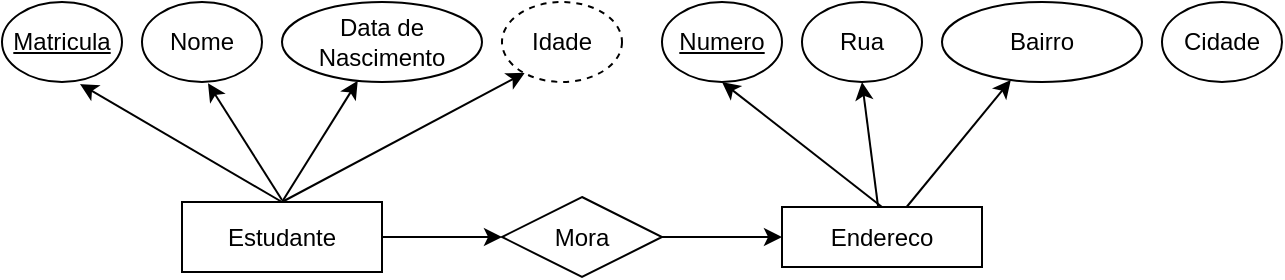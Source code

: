<mxfile version="15.2.7" type="github">
  <diagram id="z8tA9fzvjswGwNnZUVDG" name="Page-1">
    <mxGraphModel dx="825" dy="479" grid="1" gridSize="10" guides="1" tooltips="1" connect="1" arrows="1" fold="1" page="1" pageScale="1" pageWidth="850" pageHeight="1100" math="0" shadow="0">
      <root>
        <mxCell id="0" />
        <mxCell id="1" parent="0" />
        <mxCell id="SYFXpM9oOOUhwHKFrdhU-8" style="edgeStyle=orthogonalEdgeStyle;rounded=0;orthogonalLoop=1;jettySize=auto;html=1;exitX=1;exitY=0.5;exitDx=0;exitDy=0;entryX=0;entryY=0.5;entryDx=0;entryDy=0;" parent="1" source="SYFXpM9oOOUhwHKFrdhU-1" target="SYFXpM9oOOUhwHKFrdhU-6" edge="1">
          <mxGeometry relative="1" as="geometry" />
        </mxCell>
        <mxCell id="vOYP6_2Ntmlg7tgbJxV--3" style="edgeStyle=none;rounded=0;orthogonalLoop=1;jettySize=auto;html=1;exitX=0.5;exitY=0;exitDx=0;exitDy=0;entryX=0.65;entryY=1.025;entryDx=0;entryDy=0;entryPerimeter=0;" edge="1" parent="1" source="SYFXpM9oOOUhwHKFrdhU-1" target="SYFXpM9oOOUhwHKFrdhU-2">
          <mxGeometry relative="1" as="geometry" />
        </mxCell>
        <mxCell id="vOYP6_2Ntmlg7tgbJxV--4" style="edgeStyle=none;rounded=0;orthogonalLoop=1;jettySize=auto;html=1;entryX=0.55;entryY=1.015;entryDx=0;entryDy=0;entryPerimeter=0;" edge="1" parent="1" target="SYFXpM9oOOUhwHKFrdhU-3">
          <mxGeometry relative="1" as="geometry">
            <mxPoint x="260" y="369" as="sourcePoint" />
          </mxGeometry>
        </mxCell>
        <mxCell id="vOYP6_2Ntmlg7tgbJxV--5" style="edgeStyle=none;rounded=0;orthogonalLoop=1;jettySize=auto;html=1;exitX=0.5;exitY=0;exitDx=0;exitDy=0;" edge="1" parent="1" source="SYFXpM9oOOUhwHKFrdhU-1" target="SYFXpM9oOOUhwHKFrdhU-4">
          <mxGeometry relative="1" as="geometry" />
        </mxCell>
        <mxCell id="vOYP6_2Ntmlg7tgbJxV--6" style="edgeStyle=none;rounded=0;orthogonalLoop=1;jettySize=auto;html=1;exitX=0.5;exitY=0;exitDx=0;exitDy=0;entryX=0.19;entryY=0.885;entryDx=0;entryDy=0;entryPerimeter=0;" edge="1" parent="1" source="SYFXpM9oOOUhwHKFrdhU-1" target="SYFXpM9oOOUhwHKFrdhU-5">
          <mxGeometry relative="1" as="geometry" />
        </mxCell>
        <mxCell id="SYFXpM9oOOUhwHKFrdhU-1" value="Estudante" style="rounded=0;whiteSpace=wrap;html=1;" parent="1" vertex="1">
          <mxGeometry x="210" y="370" width="100" height="35" as="geometry" />
        </mxCell>
        <mxCell id="SYFXpM9oOOUhwHKFrdhU-2" value="&lt;u&gt;Matricula&lt;/u&gt;" style="ellipse;whiteSpace=wrap;html=1;" parent="1" vertex="1">
          <mxGeometry x="120" y="270" width="60" height="40" as="geometry" />
        </mxCell>
        <mxCell id="SYFXpM9oOOUhwHKFrdhU-3" value="Nome" style="ellipse;whiteSpace=wrap;html=1;" parent="1" vertex="1">
          <mxGeometry x="190" y="270" width="60" height="40" as="geometry" />
        </mxCell>
        <mxCell id="SYFXpM9oOOUhwHKFrdhU-4" value="Data de Nascimento" style="ellipse;whiteSpace=wrap;html=1;" parent="1" vertex="1">
          <mxGeometry x="260" y="270" width="100" height="40" as="geometry" />
        </mxCell>
        <mxCell id="SYFXpM9oOOUhwHKFrdhU-5" value="Idade" style="ellipse;whiteSpace=wrap;html=1;shadow=0;dashed=1;" parent="1" vertex="1">
          <mxGeometry x="370" y="270" width="60" height="40" as="geometry" />
        </mxCell>
        <mxCell id="SYFXpM9oOOUhwHKFrdhU-10" style="edgeStyle=orthogonalEdgeStyle;rounded=0;orthogonalLoop=1;jettySize=auto;html=1;exitX=1;exitY=0.5;exitDx=0;exitDy=0;" parent="1" source="SYFXpM9oOOUhwHKFrdhU-6" target="SYFXpM9oOOUhwHKFrdhU-9" edge="1">
          <mxGeometry relative="1" as="geometry" />
        </mxCell>
        <mxCell id="SYFXpM9oOOUhwHKFrdhU-6" value="Mora" style="rhombus;whiteSpace=wrap;html=1;shadow=0;" parent="1" vertex="1">
          <mxGeometry x="370" y="367.5" width="80" height="40" as="geometry" />
        </mxCell>
        <mxCell id="vOYP6_2Ntmlg7tgbJxV--11" style="edgeStyle=none;rounded=0;orthogonalLoop=1;jettySize=auto;html=1;exitX=0.5;exitY=0;exitDx=0;exitDy=0;entryX=0.5;entryY=1;entryDx=0;entryDy=0;" edge="1" parent="1" source="SYFXpM9oOOUhwHKFrdhU-9" target="vOYP6_2Ntmlg7tgbJxV--7">
          <mxGeometry relative="1" as="geometry" />
        </mxCell>
        <mxCell id="vOYP6_2Ntmlg7tgbJxV--12" style="edgeStyle=none;rounded=0;orthogonalLoop=1;jettySize=auto;html=1;entryX=0.5;entryY=1;entryDx=0;entryDy=0;" edge="1" parent="1" source="SYFXpM9oOOUhwHKFrdhU-9" target="vOYP6_2Ntmlg7tgbJxV--8">
          <mxGeometry relative="1" as="geometry" />
        </mxCell>
        <mxCell id="vOYP6_2Ntmlg7tgbJxV--14" style="edgeStyle=none;rounded=0;orthogonalLoop=1;jettySize=auto;html=1;" edge="1" parent="1" source="SYFXpM9oOOUhwHKFrdhU-9" target="vOYP6_2Ntmlg7tgbJxV--9">
          <mxGeometry relative="1" as="geometry" />
        </mxCell>
        <mxCell id="SYFXpM9oOOUhwHKFrdhU-9" value="Endereco" style="rounded=0;whiteSpace=wrap;html=1;" parent="1" vertex="1">
          <mxGeometry x="510" y="372.5" width="100" height="30" as="geometry" />
        </mxCell>
        <mxCell id="vOYP6_2Ntmlg7tgbJxV--7" value="&lt;u&gt;Numero&lt;/u&gt;" style="ellipse;whiteSpace=wrap;html=1;" vertex="1" parent="1">
          <mxGeometry x="450" y="270" width="60" height="40" as="geometry" />
        </mxCell>
        <mxCell id="vOYP6_2Ntmlg7tgbJxV--8" value="Rua" style="ellipse;whiteSpace=wrap;html=1;" vertex="1" parent="1">
          <mxGeometry x="520" y="270" width="60" height="40" as="geometry" />
        </mxCell>
        <mxCell id="vOYP6_2Ntmlg7tgbJxV--9" value="Bairro" style="ellipse;whiteSpace=wrap;html=1;" vertex="1" parent="1">
          <mxGeometry x="590" y="270" width="100" height="40" as="geometry" />
        </mxCell>
        <mxCell id="vOYP6_2Ntmlg7tgbJxV--10" value="Cidade" style="ellipse;whiteSpace=wrap;html=1;shadow=0;" vertex="1" parent="1">
          <mxGeometry x="700" y="270" width="60" height="40" as="geometry" />
        </mxCell>
      </root>
    </mxGraphModel>
  </diagram>
</mxfile>
